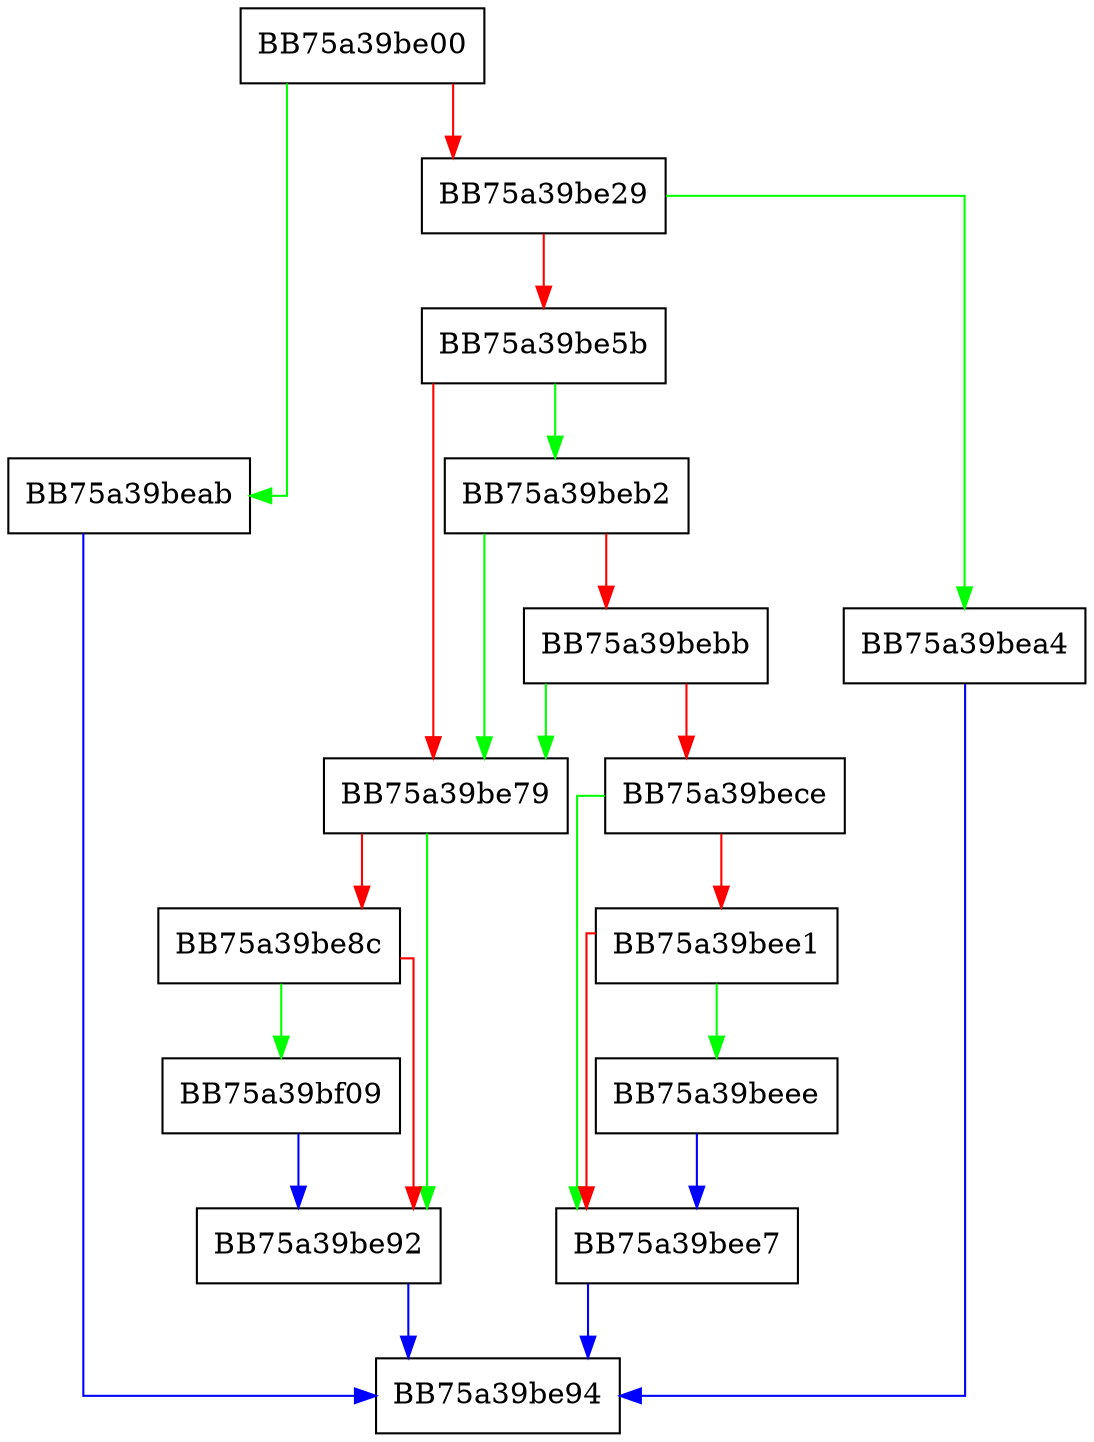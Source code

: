 digraph FindNext {
  node [shape="box"];
  graph [splines=ortho];
  BB75a39be00 -> BB75a39beab [color="green"];
  BB75a39be00 -> BB75a39be29 [color="red"];
  BB75a39be29 -> BB75a39bea4 [color="green"];
  BB75a39be29 -> BB75a39be5b [color="red"];
  BB75a39be5b -> BB75a39beb2 [color="green"];
  BB75a39be5b -> BB75a39be79 [color="red"];
  BB75a39be79 -> BB75a39be92 [color="green"];
  BB75a39be79 -> BB75a39be8c [color="red"];
  BB75a39be8c -> BB75a39bf09 [color="green"];
  BB75a39be8c -> BB75a39be92 [color="red"];
  BB75a39be92 -> BB75a39be94 [color="blue"];
  BB75a39bea4 -> BB75a39be94 [color="blue"];
  BB75a39beab -> BB75a39be94 [color="blue"];
  BB75a39beb2 -> BB75a39be79 [color="green"];
  BB75a39beb2 -> BB75a39bebb [color="red"];
  BB75a39bebb -> BB75a39be79 [color="green"];
  BB75a39bebb -> BB75a39bece [color="red"];
  BB75a39bece -> BB75a39bee7 [color="green"];
  BB75a39bece -> BB75a39bee1 [color="red"];
  BB75a39bee1 -> BB75a39beee [color="green"];
  BB75a39bee1 -> BB75a39bee7 [color="red"];
  BB75a39bee7 -> BB75a39be94 [color="blue"];
  BB75a39beee -> BB75a39bee7 [color="blue"];
  BB75a39bf09 -> BB75a39be92 [color="blue"];
}